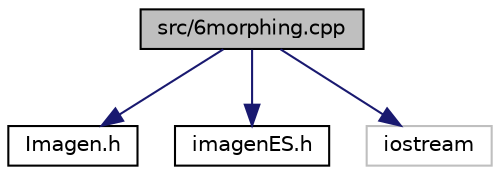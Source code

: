 digraph "src/6morphing.cpp"
{
  edge [fontname="Helvetica",fontsize="10",labelfontname="Helvetica",labelfontsize="10"];
  node [fontname="Helvetica",fontsize="10",shape=record];
  Node0 [label="src/6morphing.cpp",height=0.2,width=0.4,color="black", fillcolor="grey75", style="filled", fontcolor="black"];
  Node0 -> Node1 [color="midnightblue",fontsize="10",style="solid"];
  Node1 [label="Imagen.h",height=0.2,width=0.4,color="black", fillcolor="white", style="filled",URL="$Imagen_8h.html",tooltip="Fichero de cabecera para la clase Imagen. "];
  Node0 -> Node2 [color="midnightblue",fontsize="10",style="solid"];
  Node2 [label="imagenES.h",height=0.2,width=0.4,color="black", fillcolor="white", style="filled",URL="$imagenES_8h.html",tooltip="Fichero cabecera para la E/S de imágenes. "];
  Node0 -> Node3 [color="midnightblue",fontsize="10",style="solid"];
  Node3 [label="iostream",height=0.2,width=0.4,color="grey75", fillcolor="white", style="filled"];
}
